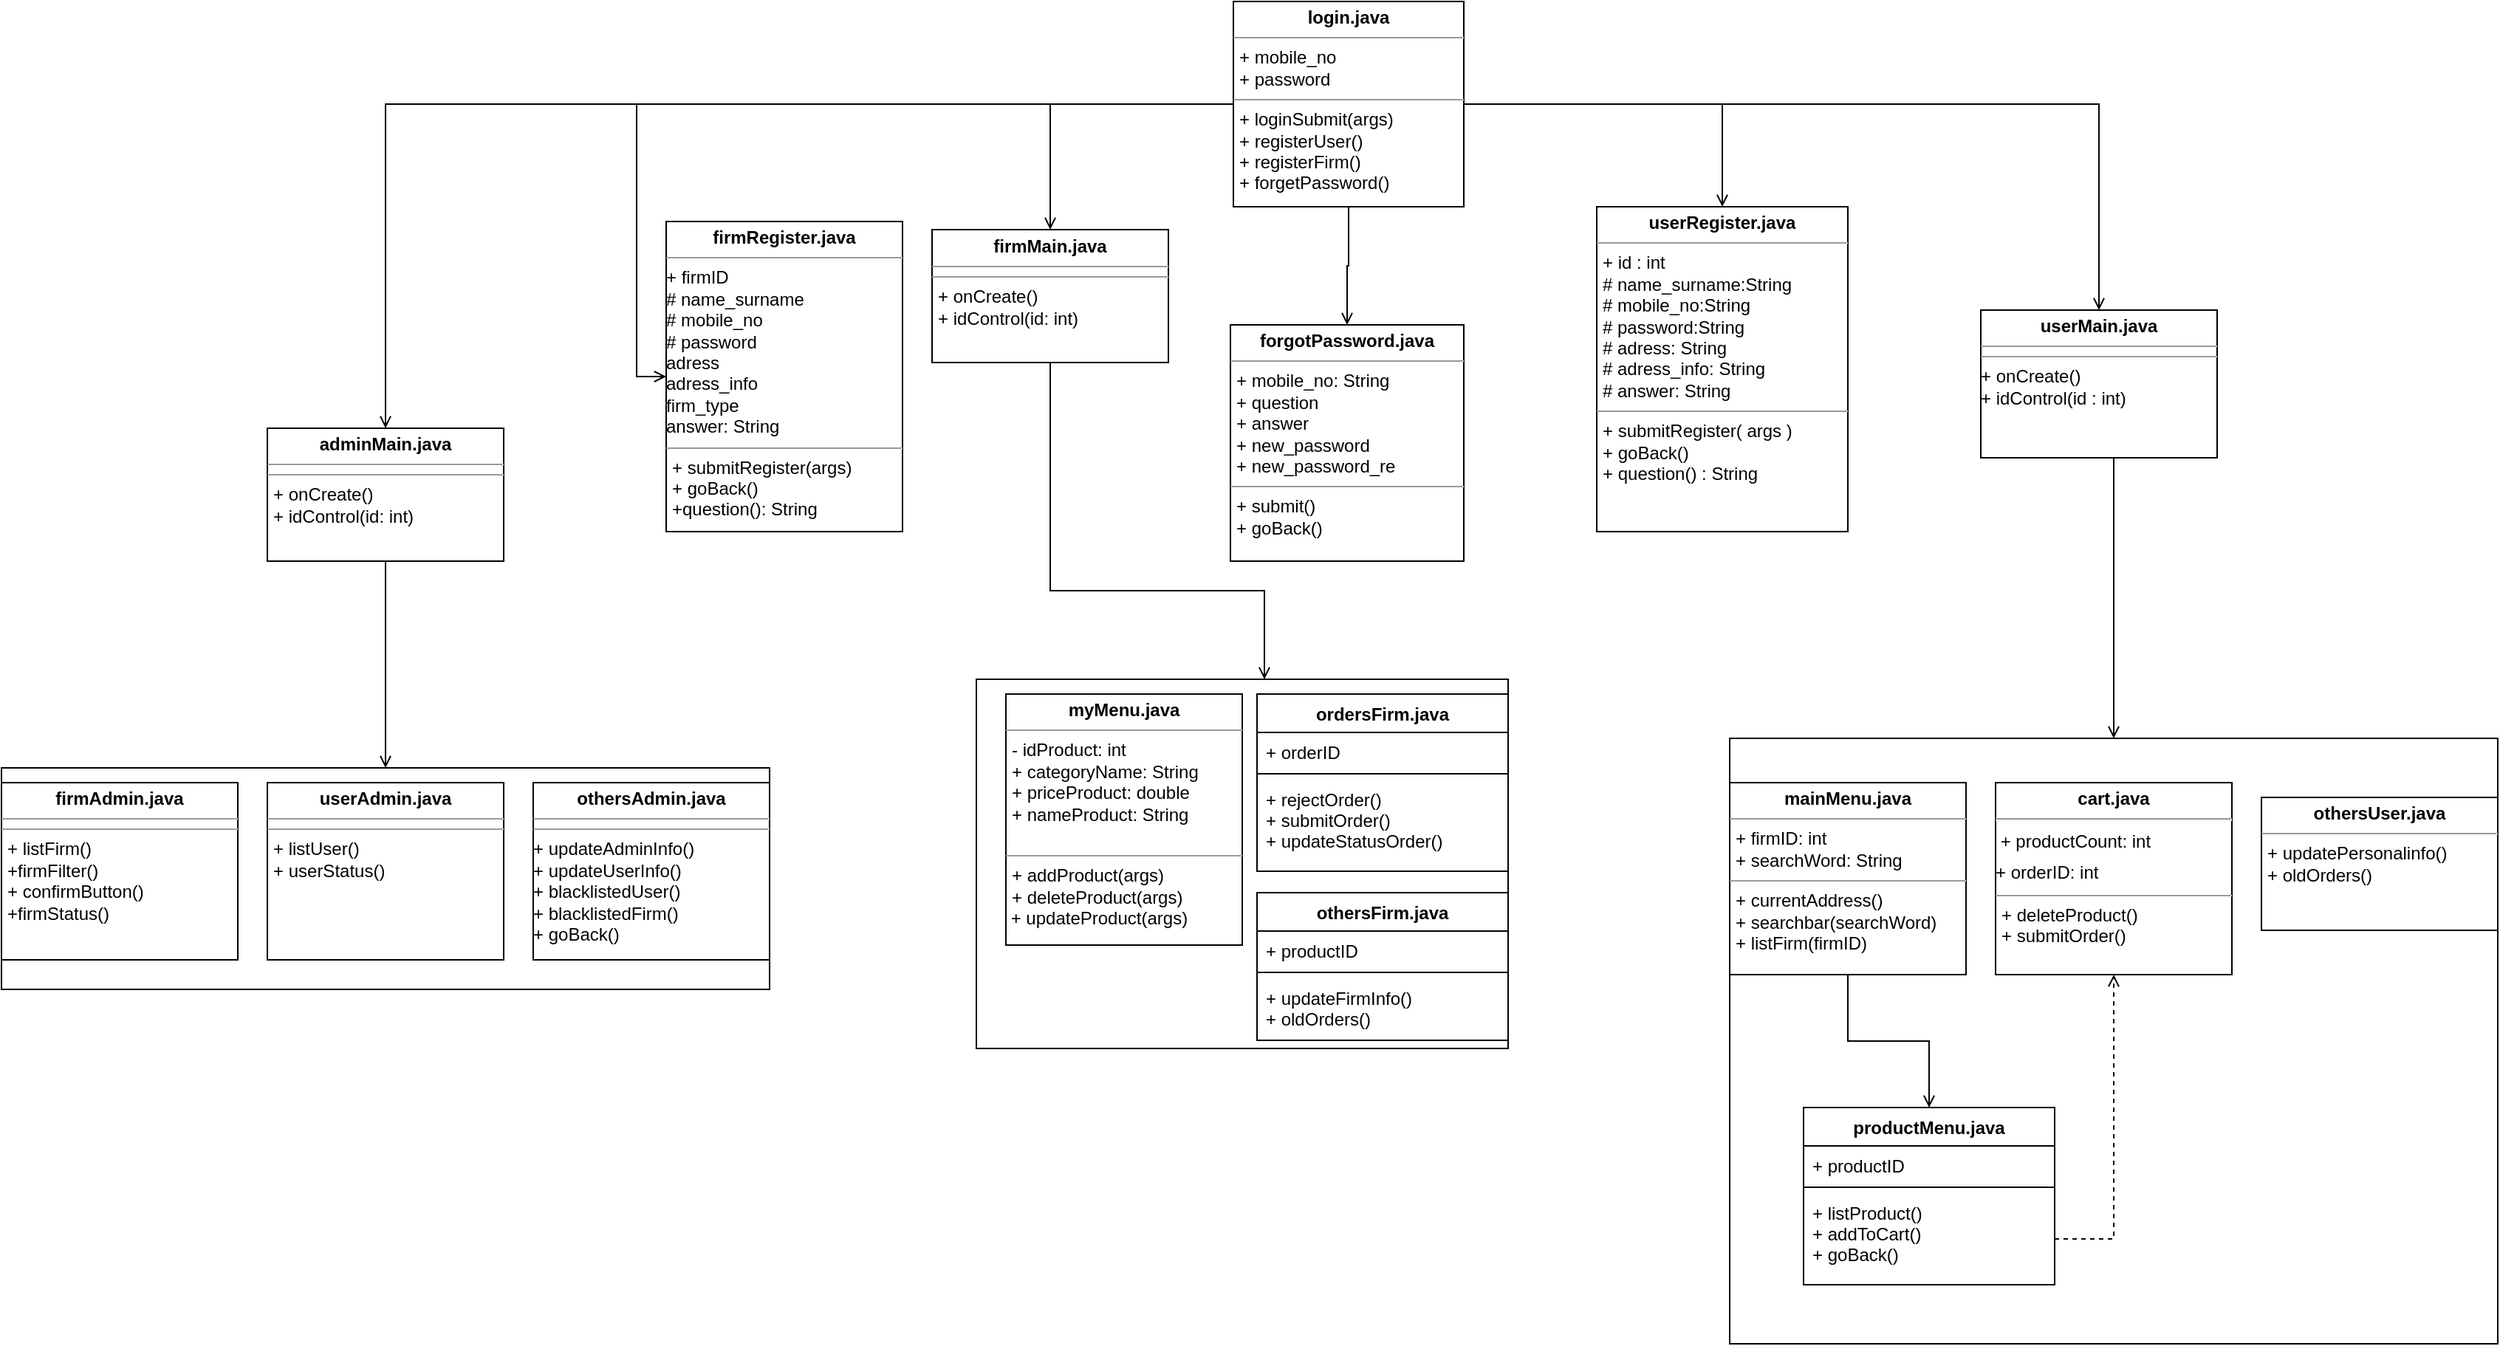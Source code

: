 <mxfile version="12.8.1" type="github">
  <diagram id="sjgf7AQSEY66Cpe57oHr" name="Page-1">
    <mxGraphModel dx="2077" dy="1795" grid="1" gridSize="10" guides="1" tooltips="1" connect="1" arrows="1" fold="1" page="1" pageScale="1" pageWidth="827" pageHeight="1169" math="0" shadow="0">
      <root>
        <mxCell id="0" />
        <mxCell id="1" parent="0" />
        <mxCell id="d5Ae3cNy7PUwkewAWT_S-2" style="edgeStyle=orthogonalEdgeStyle;rounded=0;orthogonalLoop=1;jettySize=auto;html=1;entryX=0;entryY=0.5;entryDx=0;entryDy=0;endArrow=open;endFill=0;" edge="1" parent="1" source="d0Oa5utbgRZp3R50ehs7-5" target="d0Oa5utbgRZp3R50ehs7-7">
          <mxGeometry relative="1" as="geometry" />
        </mxCell>
        <mxCell id="d5Ae3cNy7PUwkewAWT_S-3" style="edgeStyle=orthogonalEdgeStyle;rounded=0;orthogonalLoop=1;jettySize=auto;html=1;endArrow=open;endFill=0;entryX=0.5;entryY=0;entryDx=0;entryDy=0;" edge="1" parent="1" source="d0Oa5utbgRZp3R50ehs7-5" target="d0Oa5utbgRZp3R50ehs7-9">
          <mxGeometry relative="1" as="geometry">
            <mxPoint x="840" y="-340" as="targetPoint" />
          </mxGeometry>
        </mxCell>
        <mxCell id="d5Ae3cNy7PUwkewAWT_S-4" style="edgeStyle=orthogonalEdgeStyle;rounded=0;orthogonalLoop=1;jettySize=auto;html=1;entryX=0.5;entryY=0;entryDx=0;entryDy=0;endArrow=open;endFill=0;" edge="1" parent="1" source="d0Oa5utbgRZp3R50ehs7-5" target="d0Oa5utbgRZp3R50ehs7-8">
          <mxGeometry relative="1" as="geometry" />
        </mxCell>
        <mxCell id="d5Ae3cNy7PUwkewAWT_S-5" style="edgeStyle=orthogonalEdgeStyle;rounded=0;orthogonalLoop=1;jettySize=auto;html=1;entryX=0.5;entryY=0;entryDx=0;entryDy=0;endArrow=open;endFill=0;" edge="1" parent="1" source="d0Oa5utbgRZp3R50ehs7-5" target="d0Oa5utbgRZp3R50ehs7-6">
          <mxGeometry relative="1" as="geometry" />
        </mxCell>
        <mxCell id="d5Ae3cNy7PUwkewAWT_S-6" style="edgeStyle=orthogonalEdgeStyle;rounded=0;orthogonalLoop=1;jettySize=auto;html=1;endArrow=open;endFill=0;" edge="1" parent="1" source="d0Oa5utbgRZp3R50ehs7-5" target="d0Oa5utbgRZp3R50ehs7-10">
          <mxGeometry relative="1" as="geometry" />
        </mxCell>
        <mxCell id="d5Ae3cNy7PUwkewAWT_S-26" style="edgeStyle=orthogonalEdgeStyle;rounded=0;orthogonalLoop=1;jettySize=auto;html=1;entryX=0.5;entryY=0;entryDx=0;entryDy=0;endArrow=open;endFill=0;" edge="1" parent="1" source="d0Oa5utbgRZp3R50ehs7-5" target="d5Ae3cNy7PUwkewAWT_S-31">
          <mxGeometry relative="1" as="geometry">
            <mxPoint x="412" y="120" as="targetPoint" />
          </mxGeometry>
        </mxCell>
        <mxCell id="d0Oa5utbgRZp3R50ehs7-5" value="&lt;p style=&quot;margin: 0px ; margin-top: 4px ; text-align: center&quot;&gt;&lt;b&gt;login.java&lt;/b&gt;&lt;/p&gt;&lt;hr size=&quot;1&quot;&gt;&lt;p style=&quot;margin: 0px ; margin-left: 4px&quot;&gt;+ mobile_no&lt;/p&gt;&lt;p style=&quot;margin: 0px ; margin-left: 4px&quot;&gt;+ password&lt;br&gt;&lt;/p&gt;&lt;hr size=&quot;1&quot;&gt;&lt;p style=&quot;margin: 0px ; margin-left: 4px&quot;&gt;+ loginSubmit(args)&lt;/p&gt;&lt;p style=&quot;margin: 0px ; margin-left: 4px&quot;&gt;+ registerUser()&lt;/p&gt;&lt;p style=&quot;margin: 0px ; margin-left: 4px&quot;&gt;+ registerFirm()&lt;/p&gt;&lt;p style=&quot;margin: 0px ; margin-left: 4px&quot;&gt;+ forgetPassword()&lt;br&gt;&lt;/p&gt;&lt;p style=&quot;margin: 0px ; margin-left: 4px&quot;&gt;&lt;br&gt;&lt;/p&gt;" style="verticalAlign=top;align=left;overflow=fill;fontSize=12;fontFamily=Helvetica;html=1;" parent="1" vertex="1">
          <mxGeometry x="334" y="-119" width="156" height="139" as="geometry" />
        </mxCell>
        <mxCell id="d5Ae3cNy7PUwkewAWT_S-24" style="edgeStyle=orthogonalEdgeStyle;rounded=0;orthogonalLoop=1;jettySize=auto;html=1;endArrow=open;endFill=0;" edge="1" parent="1" source="d0Oa5utbgRZp3R50ehs7-6" target="d5Ae3cNy7PUwkewAWT_S-15">
          <mxGeometry relative="1" as="geometry">
            <Array as="points">
              <mxPoint x="210" y="280" />
              <mxPoint x="355" y="280" />
            </Array>
          </mxGeometry>
        </mxCell>
        <mxCell id="d0Oa5utbgRZp3R50ehs7-6" value="&lt;p style=&quot;margin: 0px ; margin-top: 4px ; text-align: center&quot;&gt;&lt;b&gt;firmMain.java&lt;/b&gt;&lt;/p&gt;&lt;hr size=&quot;1&quot;&gt;&lt;hr size=&quot;1&quot;&gt;&lt;p style=&quot;margin: 0px ; margin-left: 4px&quot;&gt;+ onCreate()&lt;/p&gt;&lt;p style=&quot;margin: 0px ; margin-left: 4px&quot;&gt;+ idControl(id: int)&lt;br&gt;&lt;/p&gt;" style="verticalAlign=top;align=left;overflow=fill;fontSize=12;fontFamily=Helvetica;html=1;" parent="1" vertex="1">
          <mxGeometry x="130" y="35.5" width="160" height="90" as="geometry" />
        </mxCell>
        <mxCell id="d0Oa5utbgRZp3R50ehs7-7" value="&lt;p style=&quot;margin: 0px ; margin-top: 4px ; text-align: center&quot;&gt;&lt;b&gt;firmRegister.java&lt;/b&gt;&lt;br&gt;&lt;/p&gt;&lt;hr size=&quot;1&quot;&gt;+ firmID&lt;br&gt;# name_surname&lt;br&gt;# mobile_no&lt;br&gt;# password&lt;br&gt;adress&lt;br&gt;adress_info&lt;br&gt;&lt;div&gt;firm_type&lt;/div&gt;&lt;div&gt;answer: String&lt;br&gt;&lt;/div&gt;&lt;hr size=&quot;1&quot;&gt;&lt;p style=&quot;margin: 0px ; margin-left: 4px&quot;&gt;+ submitRegister(args)&lt;/p&gt;&lt;p style=&quot;margin: 0px ; margin-left: 4px&quot;&gt;+ goBack()&lt;/p&gt;&lt;p style=&quot;margin: 0px ; margin-left: 4px&quot;&gt;+question(): String&lt;br&gt;&lt;/p&gt;" style="verticalAlign=top;align=left;overflow=fill;fontSize=12;fontFamily=Helvetica;html=1;" parent="1" vertex="1">
          <mxGeometry x="-50" y="30" width="160" height="210" as="geometry" />
        </mxCell>
        <mxCell id="d5Ae3cNy7PUwkewAWT_S-23" style="edgeStyle=orthogonalEdgeStyle;rounded=0;orthogonalLoop=1;jettySize=auto;html=1;entryX=0.5;entryY=0;entryDx=0;entryDy=0;endArrow=open;endFill=0;" edge="1" parent="1" source="d0Oa5utbgRZp3R50ehs7-8" target="d5Ae3cNy7PUwkewAWT_S-19">
          <mxGeometry relative="1" as="geometry">
            <Array as="points">
              <mxPoint x="930" y="290" />
            </Array>
          </mxGeometry>
        </mxCell>
        <mxCell id="d0Oa5utbgRZp3R50ehs7-8" value="&lt;p style=&quot;margin: 0px ; margin-top: 4px ; text-align: center&quot;&gt;&lt;b&gt;userMain.java&lt;/b&gt;&lt;br&gt;&lt;/p&gt;&lt;hr size=&quot;1&quot;&gt;&lt;hr size=&quot;1&quot;&gt;&lt;div&gt;+ onCreate()&lt;br&gt;&lt;/div&gt;&lt;div&gt;+ idControl(id : int)&lt;br&gt;&lt;/div&gt;" style="verticalAlign=top;align=left;overflow=fill;fontSize=12;fontFamily=Helvetica;html=1;" parent="1" vertex="1">
          <mxGeometry x="840" y="90" width="160" height="100" as="geometry" />
        </mxCell>
        <mxCell id="d0Oa5utbgRZp3R50ehs7-9" value="&lt;p style=&quot;margin: 0px ; margin-top: 4px ; text-align: center&quot;&gt;&lt;b&gt;userRegister.java&lt;/b&gt;&lt;br&gt;&lt;/p&gt;&lt;hr size=&quot;1&quot;&gt;&lt;p style=&quot;margin: 0px ; margin-left: 4px&quot;&gt;+ id : int&lt;br&gt;# name_surname:String&lt;br&gt;# mobile_no:String&lt;br&gt;# password:String &lt;br&gt;# adress: String&lt;br&gt;# adress_info: String&lt;/p&gt;&lt;p style=&quot;margin: 0px ; margin-left: 4px&quot;&gt;# answer: String&lt;br&gt;&lt;/p&gt;&lt;hr size=&quot;1&quot;&gt;&lt;p style=&quot;margin: 0px ; margin-left: 4px&quot;&gt;+ submitRegister( args )&lt;br&gt;+ goBack()&lt;/p&gt;&lt;p style=&quot;margin: 0px ; margin-left: 4px&quot;&gt;+ question() : String&lt;br&gt;&lt;/p&gt;&lt;p style=&quot;margin: 0px ; margin-left: 4px&quot;&gt;&lt;br&gt;&lt;/p&gt;" style="verticalAlign=top;align=left;overflow=fill;fontSize=12;fontFamily=Helvetica;html=1;" parent="1" vertex="1">
          <mxGeometry x="580" y="20" width="170" height="220" as="geometry" />
        </mxCell>
        <mxCell id="d5Ae3cNy7PUwkewAWT_S-11" style="edgeStyle=orthogonalEdgeStyle;rounded=0;orthogonalLoop=1;jettySize=auto;html=1;endArrow=open;endFill=0;entryX=0.5;entryY=0;entryDx=0;entryDy=0;" edge="1" parent="1" source="d0Oa5utbgRZp3R50ehs7-10" target="d5Ae3cNy7PUwkewAWT_S-10">
          <mxGeometry relative="1" as="geometry">
            <mxPoint x="-30" y="310" as="targetPoint" />
          </mxGeometry>
        </mxCell>
        <mxCell id="d0Oa5utbgRZp3R50ehs7-10" value="&lt;p style=&quot;margin: 0px ; margin-top: 4px ; text-align: center&quot;&gt;&lt;b&gt;adminMain.java&lt;/b&gt;&lt;/p&gt;&lt;hr size=&quot;1&quot;&gt;&lt;hr size=&quot;1&quot;&gt;&lt;p style=&quot;margin: 0px ; margin-left: 4px&quot;&gt;+ onCreate()&lt;/p&gt;&lt;p style=&quot;margin: 0px ; margin-left: 4px&quot;&gt;+ idControl(id: int)&lt;br&gt;&lt;/p&gt;" style="verticalAlign=top;align=left;overflow=fill;fontSize=12;fontFamily=Helvetica;html=1;" parent="1" vertex="1">
          <mxGeometry x="-320" y="170" width="160" height="90" as="geometry" />
        </mxCell>
        <mxCell id="d5Ae3cNy7PUwkewAWT_S-10" value="" style="rounded=0;whiteSpace=wrap;html=1;fontStyle=4" vertex="1" parent="1">
          <mxGeometry x="-500" y="400" width="520" height="150" as="geometry" />
        </mxCell>
        <mxCell id="d5Ae3cNy7PUwkewAWT_S-7" value="&lt;p style=&quot;margin: 0px ; margin-top: 4px ; text-align: center&quot;&gt;&lt;b&gt;firmAdmin.java&lt;/b&gt;&lt;/p&gt;&lt;hr size=&quot;1&quot;&gt;&lt;hr size=&quot;1&quot;&gt;&lt;p style=&quot;margin: 0px ; margin-left: 4px&quot;&gt;+ listFirm()&lt;/p&gt;&lt;p style=&quot;margin: 0px ; margin-left: 4px&quot;&gt;+firmFilter()&lt;/p&gt;&lt;p style=&quot;margin: 0px ; margin-left: 4px&quot;&gt;+ confirmButton()&lt;/p&gt;&lt;p style=&quot;margin: 0px ; margin-left: 4px&quot;&gt;+firmStatus()&lt;br&gt;&lt;/p&gt;&lt;p style=&quot;margin: 0px ; margin-left: 4px&quot;&gt;&lt;br&gt;&lt;/p&gt;&lt;p style=&quot;margin: 0px ; margin-left: 4px&quot;&gt;&lt;br&gt;&lt;/p&gt;" style="verticalAlign=top;align=left;overflow=fill;fontSize=12;fontFamily=Helvetica;html=1;" vertex="1" parent="1">
          <mxGeometry x="-500" y="410" width="160" height="120" as="geometry" />
        </mxCell>
        <mxCell id="d5Ae3cNy7PUwkewAWT_S-8" value="&lt;p style=&quot;margin: 0px ; margin-top: 4px ; text-align: center&quot;&gt;&lt;b&gt;userAdmin.java&lt;/b&gt;&lt;/p&gt;&lt;hr size=&quot;1&quot;&gt;&lt;hr size=&quot;1&quot;&gt;&lt;p style=&quot;margin: 0px ; margin-left: 4px&quot;&gt;+ listUser()&lt;/p&gt;&lt;p style=&quot;margin: 0px ; margin-left: 4px&quot;&gt;+ userStatus()&lt;/p&gt;" style="verticalAlign=top;align=left;overflow=fill;fontSize=12;fontFamily=Helvetica;html=1;" vertex="1" parent="1">
          <mxGeometry x="-320" y="410" width="160" height="120" as="geometry" />
        </mxCell>
        <mxCell id="d5Ae3cNy7PUwkewAWT_S-9" value="&lt;p style=&quot;margin: 0px ; margin-top: 4px ; text-align: center&quot;&gt;&lt;b&gt;othersAdmin.java&lt;/b&gt;&lt;/p&gt;&lt;hr size=&quot;1&quot;&gt;&lt;hr size=&quot;1&quot;&gt;&lt;div&gt;+ updateAdminInfo()&lt;/div&gt;&lt;div&gt;+ updateUserInfo()&lt;/div&gt;&lt;div&gt;+ blacklistedUser()&lt;/div&gt;&lt;div&gt;+ blacklistedFirm()&lt;/div&gt;&lt;div&gt;+ goBack()&lt;br&gt;&lt;/div&gt;" style="verticalAlign=top;align=left;overflow=fill;fontSize=12;fontFamily=Helvetica;html=1;" vertex="1" parent="1">
          <mxGeometry x="-140" y="410" width="160" height="120" as="geometry" />
        </mxCell>
        <mxCell id="d5Ae3cNy7PUwkewAWT_S-15" value="" style="rounded=0;whiteSpace=wrap;html=1;" vertex="1" parent="1">
          <mxGeometry x="160" y="340" width="360" height="250" as="geometry" />
        </mxCell>
        <mxCell id="d5Ae3cNy7PUwkewAWT_S-16" value="&lt;p style=&quot;margin: 0px ; margin-top: 4px ; text-align: center&quot;&gt;&lt;b&gt;myMenu.java&lt;/b&gt;&lt;/p&gt;&lt;hr size=&quot;1&quot;&gt;&lt;p style=&quot;margin: 0px ; margin-left: 4px&quot;&gt;- idProduct: int&lt;br&gt;&lt;/p&gt;&lt;p style=&quot;margin: 0px ; margin-left: 4px&quot;&gt;+ categoryName: String&lt;/p&gt;&lt;p style=&quot;margin: 0px ; margin-left: 4px&quot;&gt;+ priceProduct: double&lt;/p&gt;&lt;p style=&quot;margin: 0px ; margin-left: 4px&quot;&gt;+ nameProduct: String&lt;/p&gt;&lt;p style=&quot;margin: 0px ; margin-left: 4px&quot;&gt;&lt;br&gt;&lt;/p&gt;&lt;hr size=&quot;1&quot;&gt;&lt;p style=&quot;margin: 0px ; margin-left: 4px&quot;&gt;+ addProduct(args)&lt;/p&gt;&lt;p style=&quot;margin: 0px ; margin-left: 4px&quot;&gt;+ deleteProduct(args)&lt;br&gt;&lt;/p&gt;&amp;nbsp;+ updateProduct(args)" style="verticalAlign=top;align=left;overflow=fill;fontSize=12;fontFamily=Helvetica;html=1;" vertex="1" parent="1">
          <mxGeometry x="180" y="350" width="160" height="170" as="geometry" />
        </mxCell>
        <mxCell id="d5Ae3cNy7PUwkewAWT_S-19" value="" style="rounded=0;whiteSpace=wrap;html=1;" vertex="1" parent="1">
          <mxGeometry x="670" y="380" width="520" height="410" as="geometry" />
        </mxCell>
        <mxCell id="d5Ae3cNy7PUwkewAWT_S-58" style="edgeStyle=orthogonalEdgeStyle;rounded=0;orthogonalLoop=1;jettySize=auto;html=1;entryX=0.5;entryY=0;entryDx=0;entryDy=0;endArrow=open;endFill=0;" edge="1" parent="1" source="d5Ae3cNy7PUwkewAWT_S-20" target="d5Ae3cNy7PUwkewAWT_S-54">
          <mxGeometry relative="1" as="geometry" />
        </mxCell>
        <mxCell id="d5Ae3cNy7PUwkewAWT_S-20" value="&lt;p style=&quot;margin: 0px ; margin-top: 4px ; text-align: center&quot;&gt;&lt;b&gt;mainMenu.java&lt;/b&gt;&lt;/p&gt;&lt;hr size=&quot;1&quot;&gt;&lt;p style=&quot;margin: 0px ; margin-left: 4px&quot;&gt;+ firmID: int&lt;br&gt;&lt;/p&gt;&lt;p style=&quot;margin: 0px ; margin-left: 4px&quot;&gt;+ searchWord: String&lt;br&gt;&lt;/p&gt;&lt;hr size=&quot;1&quot;&gt;&lt;p style=&quot;margin: 0px ; margin-left: 4px&quot;&gt;+ currentAddress()&lt;/p&gt;&lt;p style=&quot;margin: 0px ; margin-left: 4px&quot;&gt;+ searchbar(searchWord) &lt;br&gt;&lt;/p&gt;&lt;p style=&quot;margin: 0px ; margin-left: 4px&quot;&gt;+ listFirm(firmID)&lt;/p&gt;&lt;br&gt;&lt;p style=&quot;margin: 0px ; margin-left: 4px&quot;&gt;&lt;br&gt;&lt;/p&gt;&lt;p style=&quot;margin: 0px ; margin-left: 4px&quot;&gt;&lt;br&gt;&lt;/p&gt;" style="verticalAlign=top;align=left;overflow=fill;fontSize=12;fontFamily=Helvetica;html=1;" vertex="1" parent="1">
          <mxGeometry x="670" y="410" width="160" height="130" as="geometry" />
        </mxCell>
        <mxCell id="d5Ae3cNy7PUwkewAWT_S-21" value="&lt;p style=&quot;margin: 0px ; margin-top: 4px ; text-align: center&quot;&gt;&lt;b&gt;cart.java&lt;/b&gt;&lt;/p&gt;&lt;hr&gt;&lt;p style=&quot;margin: 4px 0px 0px&quot; align=&quot;left&quot;&gt;&lt;span style=&quot;line-height: 140%&quot;&gt;&amp;nbsp;+ productCount: int&lt;br&gt;&lt;/span&gt;&lt;/p&gt;&lt;p style=&quot;margin: 4px 0px 0px&quot; align=&quot;left&quot;&gt;&lt;span style=&quot;line-height: 140%&quot;&gt;+ orderID: int&lt;br&gt;&lt;/span&gt;&lt;/p&gt;&lt;hr size=&quot;1&quot;&gt;&lt;p style=&quot;margin: 0px ; margin-left: 4px&quot;&gt;+ deleteProduct()&lt;/p&gt;&lt;p style=&quot;margin: 0px ; margin-left: 4px&quot;&gt;+ submitOrder()&lt;br&gt;&lt;/p&gt;" style="verticalAlign=top;align=left;overflow=fill;fontSize=12;fontFamily=Helvetica;html=1;" vertex="1" parent="1">
          <mxGeometry x="850" y="410" width="160" height="130" as="geometry" />
        </mxCell>
        <mxCell id="d5Ae3cNy7PUwkewAWT_S-22" value="&lt;p style=&quot;margin: 0px ; margin-top: 4px ; text-align: center&quot;&gt;&lt;b&gt;othersUser.java&lt;/b&gt;&lt;/p&gt;&lt;hr size=&quot;1&quot;&gt;&lt;p style=&quot;margin: 0px ; margin-left: 4px&quot;&gt;+ updatePersonalinfo()&lt;/p&gt;&lt;p style=&quot;margin: 0px ; margin-left: 4px&quot;&gt;+ oldOrders()&lt;br&gt;&lt;/p&gt;" style="verticalAlign=top;align=left;overflow=fill;fontSize=12;fontFamily=Helvetica;html=1;" vertex="1" parent="1">
          <mxGeometry x="1030" y="420" width="160" height="90" as="geometry" />
        </mxCell>
        <mxCell id="d5Ae3cNy7PUwkewAWT_S-31" value="&lt;p style=&quot;margin: 0px ; margin-top: 4px ; text-align: center&quot;&gt;&lt;b&gt;forgotPassword.java&lt;/b&gt;&lt;/p&gt;&lt;hr size=&quot;1&quot;&gt;&lt;p style=&quot;margin: 0px ; margin-left: 4px&quot;&gt;+ mobile_no: String&lt;/p&gt;&lt;p style=&quot;margin: 0px ; margin-left: 4px&quot;&gt;+ question&lt;/p&gt;&lt;p style=&quot;margin: 0px ; margin-left: 4px&quot;&gt;+ answer&lt;/p&gt;&lt;p style=&quot;margin: 0px ; margin-left: 4px&quot;&gt;+ new_password&lt;/p&gt;&lt;p style=&quot;margin: 0px ; margin-left: 4px&quot;&gt;+ new_password_re&lt;br&gt;&lt;/p&gt;&lt;hr size=&quot;1&quot;&gt;&lt;p style=&quot;margin: 0px ; margin-left: 4px&quot;&gt;+ submit()&lt;/p&gt;&lt;p style=&quot;margin: 0px ; margin-left: 4px&quot;&gt;+ goBack()&lt;br&gt;&lt;/p&gt;&lt;p style=&quot;margin: 0px ; margin-left: 4px&quot;&gt;&lt;br&gt;&lt;/p&gt;" style="verticalAlign=top;align=left;overflow=fill;fontSize=12;fontFamily=Helvetica;html=1;" vertex="1" parent="1">
          <mxGeometry x="332" y="100" width="158" height="160" as="geometry" />
        </mxCell>
        <mxCell id="d5Ae3cNy7PUwkewAWT_S-54" value="productMenu.java" style="swimlane;fontStyle=1;align=center;verticalAlign=top;childLayout=stackLayout;horizontal=1;startSize=26;horizontalStack=0;resizeParent=1;resizeParentMax=0;resizeLast=0;collapsible=1;marginBottom=0;" vertex="1" parent="1">
          <mxGeometry x="720" y="630" width="170" height="120" as="geometry" />
        </mxCell>
        <mxCell id="d5Ae3cNy7PUwkewAWT_S-55" value="+ productID" style="text;strokeColor=none;fillColor=none;align=left;verticalAlign=top;spacingLeft=4;spacingRight=4;overflow=hidden;rotatable=0;points=[[0,0.5],[1,0.5]];portConstraint=eastwest;" vertex="1" parent="d5Ae3cNy7PUwkewAWT_S-54">
          <mxGeometry y="26" width="170" height="24" as="geometry" />
        </mxCell>
        <mxCell id="d5Ae3cNy7PUwkewAWT_S-56" value="" style="line;strokeWidth=1;fillColor=none;align=left;verticalAlign=middle;spacingTop=-1;spacingLeft=3;spacingRight=3;rotatable=0;labelPosition=right;points=[];portConstraint=eastwest;" vertex="1" parent="d5Ae3cNy7PUwkewAWT_S-54">
          <mxGeometry y="50" width="170" height="8" as="geometry" />
        </mxCell>
        <mxCell id="d5Ae3cNy7PUwkewAWT_S-57" value="+ listProduct()&#xa;+ addToCart()&#xa;+ goBack()&#xa;" style="text;strokeColor=none;fillColor=none;align=left;verticalAlign=top;spacingLeft=4;spacingRight=4;overflow=hidden;rotatable=0;points=[[0,0.5],[1,0.5]];portConstraint=eastwest;dashed=1;" vertex="1" parent="d5Ae3cNy7PUwkewAWT_S-54">
          <mxGeometry y="58" width="170" height="62" as="geometry" />
        </mxCell>
        <mxCell id="d5Ae3cNy7PUwkewAWT_S-59" style="edgeStyle=orthogonalEdgeStyle;rounded=0;orthogonalLoop=1;jettySize=auto;html=1;endArrow=open;endFill=0;dashed=1;" edge="1" parent="1" source="d5Ae3cNy7PUwkewAWT_S-57" target="d5Ae3cNy7PUwkewAWT_S-21">
          <mxGeometry relative="1" as="geometry" />
        </mxCell>
        <mxCell id="d5Ae3cNy7PUwkewAWT_S-62" value="othersFirm.java" style="swimlane;fontStyle=1;align=center;verticalAlign=top;childLayout=stackLayout;horizontal=1;startSize=26;horizontalStack=0;resizeParent=1;resizeParentMax=0;resizeLast=0;collapsible=1;marginBottom=0;" vertex="1" parent="1">
          <mxGeometry x="350" y="484.5" width="170" height="100" as="geometry" />
        </mxCell>
        <mxCell id="d5Ae3cNy7PUwkewAWT_S-63" value="+ productID" style="text;strokeColor=none;fillColor=none;align=left;verticalAlign=top;spacingLeft=4;spacingRight=4;overflow=hidden;rotatable=0;points=[[0,0.5],[1,0.5]];portConstraint=eastwest;" vertex="1" parent="d5Ae3cNy7PUwkewAWT_S-62">
          <mxGeometry y="26" width="170" height="24" as="geometry" />
        </mxCell>
        <mxCell id="d5Ae3cNy7PUwkewAWT_S-64" value="" style="line;strokeWidth=1;fillColor=none;align=left;verticalAlign=middle;spacingTop=-1;spacingLeft=3;spacingRight=3;rotatable=0;labelPosition=right;points=[];portConstraint=eastwest;" vertex="1" parent="d5Ae3cNy7PUwkewAWT_S-62">
          <mxGeometry y="50" width="170" height="8" as="geometry" />
        </mxCell>
        <mxCell id="d5Ae3cNy7PUwkewAWT_S-65" value="+ updateFirmInfo()&#xa;+ oldOrders()&#xa;" style="text;strokeColor=none;fillColor=none;align=left;verticalAlign=top;spacingLeft=4;spacingRight=4;overflow=hidden;rotatable=0;points=[[0,0.5],[1,0.5]];portConstraint=eastwest;dashed=1;" vertex="1" parent="d5Ae3cNy7PUwkewAWT_S-62">
          <mxGeometry y="58" width="170" height="42" as="geometry" />
        </mxCell>
        <mxCell id="d5Ae3cNy7PUwkewAWT_S-66" value="ordersFirm.java" style="swimlane;fontStyle=1;align=center;verticalAlign=top;childLayout=stackLayout;horizontal=1;startSize=26;horizontalStack=0;resizeParent=1;resizeParentMax=0;resizeLast=0;collapsible=1;marginBottom=0;" vertex="1" parent="1">
          <mxGeometry x="350" y="350" width="170" height="120" as="geometry" />
        </mxCell>
        <mxCell id="d5Ae3cNy7PUwkewAWT_S-67" value="+ orderID" style="text;strokeColor=none;fillColor=none;align=left;verticalAlign=top;spacingLeft=4;spacingRight=4;overflow=hidden;rotatable=0;points=[[0,0.5],[1,0.5]];portConstraint=eastwest;" vertex="1" parent="d5Ae3cNy7PUwkewAWT_S-66">
          <mxGeometry y="26" width="170" height="24" as="geometry" />
        </mxCell>
        <mxCell id="d5Ae3cNy7PUwkewAWT_S-68" value="" style="line;strokeWidth=1;fillColor=none;align=left;verticalAlign=middle;spacingTop=-1;spacingLeft=3;spacingRight=3;rotatable=0;labelPosition=right;points=[];portConstraint=eastwest;" vertex="1" parent="d5Ae3cNy7PUwkewAWT_S-66">
          <mxGeometry y="50" width="170" height="8" as="geometry" />
        </mxCell>
        <mxCell id="d5Ae3cNy7PUwkewAWT_S-69" value="+ rejectOrder()&#xa;+ submitOrder()&#xa;+ updateStatusOrder()&#xa;" style="text;strokeColor=none;fillColor=none;align=left;verticalAlign=top;spacingLeft=4;spacingRight=4;overflow=hidden;rotatable=0;points=[[0,0.5],[1,0.5]];portConstraint=eastwest;dashed=1;" vertex="1" parent="d5Ae3cNy7PUwkewAWT_S-66">
          <mxGeometry y="58" width="170" height="62" as="geometry" />
        </mxCell>
      </root>
    </mxGraphModel>
  </diagram>
</mxfile>
